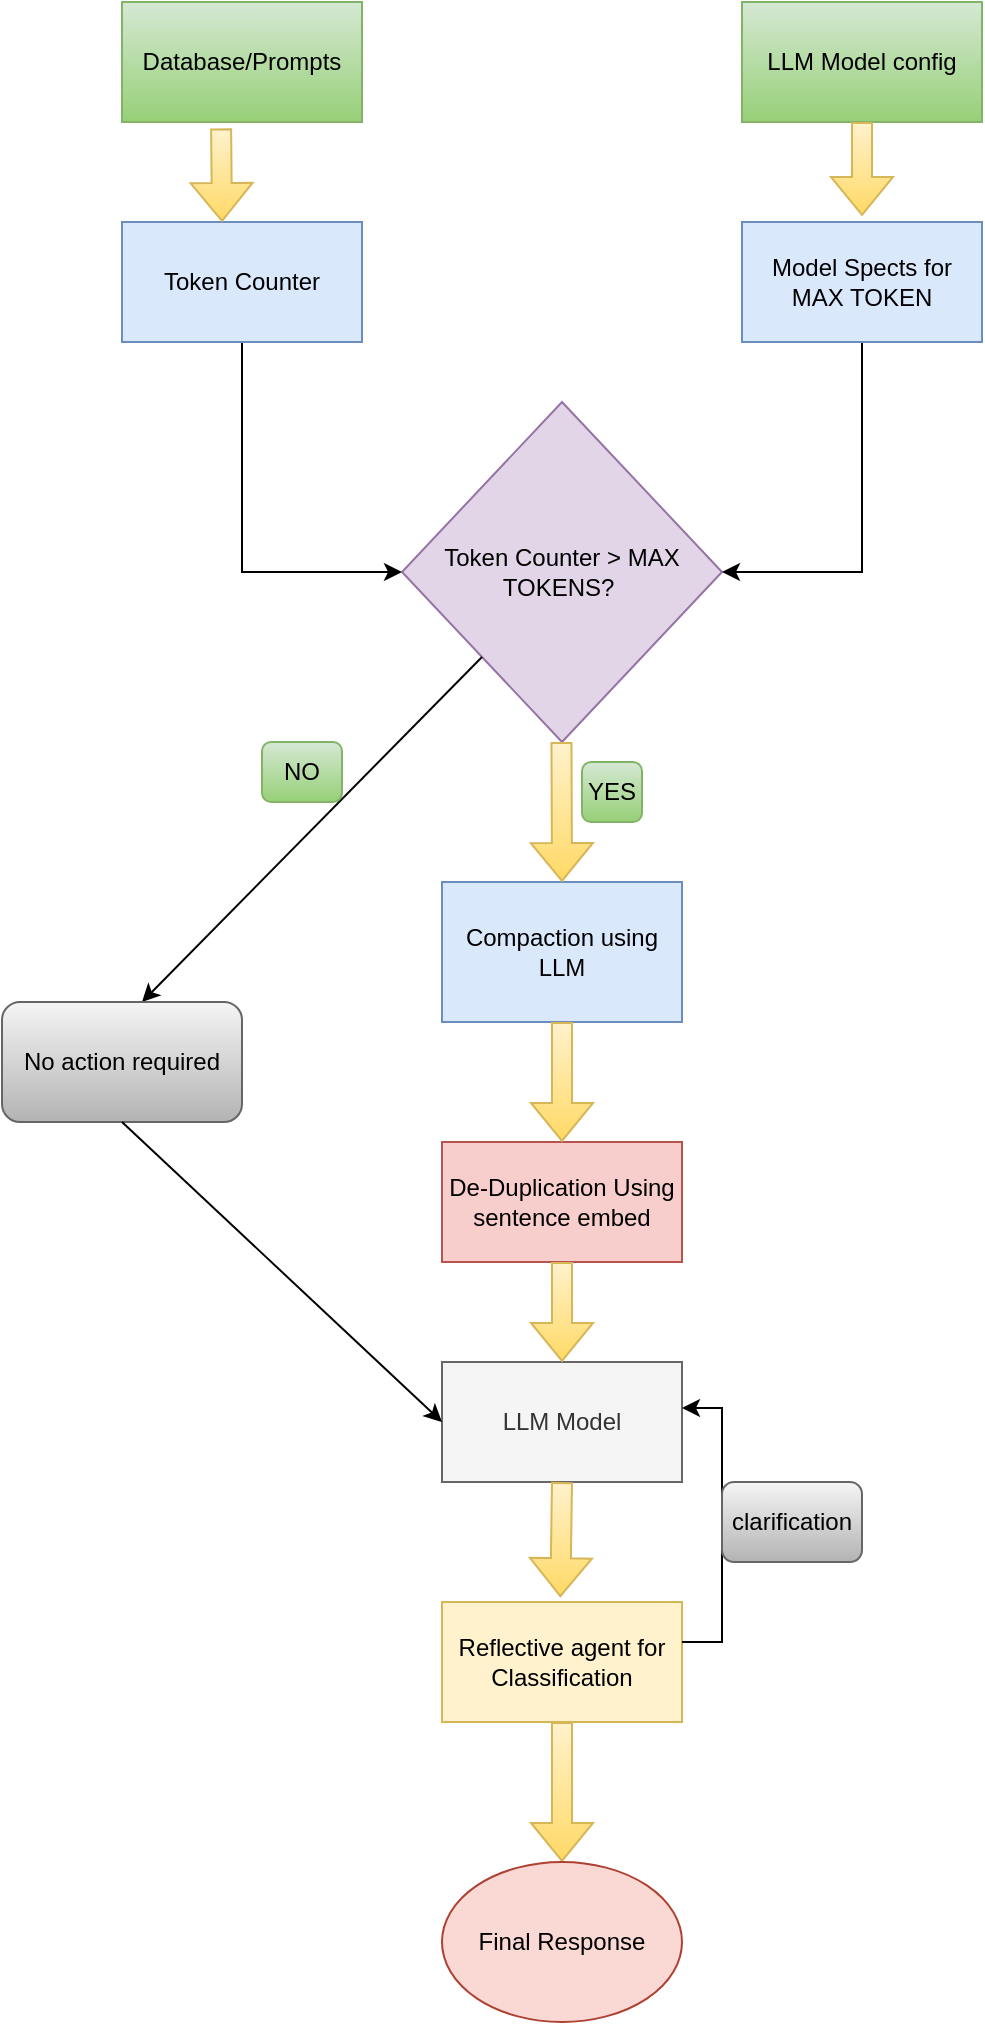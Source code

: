 <mxfile version="28.0.4">
  <diagram name="Page-1" id="SuKzWDR_CGbWs1CFxJfN">
    <mxGraphModel dx="925" dy="626" grid="1" gridSize="10" guides="1" tooltips="1" connect="1" arrows="1" fold="1" page="1" pageScale="1" pageWidth="827" pageHeight="1169" math="0" shadow="0">
      <root>
        <mxCell id="0" />
        <mxCell id="1" parent="0" />
        <mxCell id="Qq9tggKv9AlEWRZSAi5j-1" value="Database/Prompts" style="rounded=0;whiteSpace=wrap;html=1;fillColor=#d5e8d4;strokeColor=#82b366;gradientColor=#97d077;" vertex="1" parent="1">
          <mxGeometry x="120" y="100" width="120" height="60" as="geometry" />
        </mxCell>
        <mxCell id="Qq9tggKv9AlEWRZSAi5j-3" value="Compaction using LLM" style="rounded=0;whiteSpace=wrap;html=1;fillColor=#dae8fc;strokeColor=#6c8ebf;" vertex="1" parent="1">
          <mxGeometry x="280" y="540" width="120" height="70" as="geometry" />
        </mxCell>
        <mxCell id="Qq9tggKv9AlEWRZSAi5j-5" value="Token Counter &amp;gt; MAX TOKENS?&amp;nbsp;" style="rhombus;whiteSpace=wrap;html=1;fillColor=#e1d5e7;strokeColor=#9673a6;" vertex="1" parent="1">
          <mxGeometry x="260" y="300" width="160" height="170" as="geometry" />
        </mxCell>
        <mxCell id="Qq9tggKv9AlEWRZSAi5j-6" value="LLM Model config" style="rounded=0;whiteSpace=wrap;html=1;fillColor=#d5e8d4;strokeColor=#82b366;gradientColor=#97d077;" vertex="1" parent="1">
          <mxGeometry x="430" y="100" width="120" height="60" as="geometry" />
        </mxCell>
        <mxCell id="Qq9tggKv9AlEWRZSAi5j-16" value="" style="edgeStyle=orthogonalEdgeStyle;rounded=0;orthogonalLoop=1;jettySize=auto;html=1;entryX=0;entryY=0.5;entryDx=0;entryDy=0;exitX=0.5;exitY=1;exitDx=0;exitDy=0;" edge="1" parent="1" source="Qq9tggKv9AlEWRZSAi5j-7" target="Qq9tggKv9AlEWRZSAi5j-5">
          <mxGeometry relative="1" as="geometry">
            <mxPoint x="180" y="380" as="targetPoint" />
          </mxGeometry>
        </mxCell>
        <mxCell id="Qq9tggKv9AlEWRZSAi5j-7" value="Token Counter" style="rounded=0;whiteSpace=wrap;html=1;fillColor=#dae8fc;strokeColor=#6c8ebf;" vertex="1" parent="1">
          <mxGeometry x="120" y="210" width="120" height="60" as="geometry" />
        </mxCell>
        <mxCell id="Qq9tggKv9AlEWRZSAi5j-22" value="" style="edgeStyle=orthogonalEdgeStyle;rounded=0;orthogonalLoop=1;jettySize=auto;html=1;entryX=1;entryY=0.5;entryDx=0;entryDy=0;exitX=0.5;exitY=1;exitDx=0;exitDy=0;" edge="1" parent="1" source="Qq9tggKv9AlEWRZSAi5j-8" target="Qq9tggKv9AlEWRZSAi5j-5">
          <mxGeometry relative="1" as="geometry">
            <mxPoint x="490" y="380" as="targetPoint" />
          </mxGeometry>
        </mxCell>
        <mxCell id="Qq9tggKv9AlEWRZSAi5j-8" value="Model Spects for MAX TOKEN" style="rounded=0;whiteSpace=wrap;html=1;fillColor=#dae8fc;strokeColor=#6c8ebf;" vertex="1" parent="1">
          <mxGeometry x="430" y="210" width="120" height="60" as="geometry" />
        </mxCell>
        <mxCell id="Qq9tggKv9AlEWRZSAi5j-12" value="YES" style="rounded=1;whiteSpace=wrap;html=1;fillColor=#d5e8d4;gradientColor=#97d077;strokeColor=#82b366;" vertex="1" parent="1">
          <mxGeometry x="350" y="480" width="30" height="30" as="geometry" />
        </mxCell>
        <mxCell id="Qq9tggKv9AlEWRZSAi5j-13" value="De-Duplication Using sentence embed" style="rounded=0;whiteSpace=wrap;html=1;fillColor=#f8cecc;strokeColor=#b85450;" vertex="1" parent="1">
          <mxGeometry x="280" y="670" width="120" height="60" as="geometry" />
        </mxCell>
        <mxCell id="Qq9tggKv9AlEWRZSAi5j-23" value="LLM Model" style="rounded=0;whiteSpace=wrap;html=1;fillColor=#f5f5f5;fontColor=#333333;strokeColor=#666666;" vertex="1" parent="1">
          <mxGeometry x="280" y="780" width="120" height="60" as="geometry" />
        </mxCell>
        <mxCell id="Qq9tggKv9AlEWRZSAi5j-25" value="Reflective agent for Classification" style="rounded=0;whiteSpace=wrap;html=1;fillColor=#fff2cc;strokeColor=#d6b656;" vertex="1" parent="1">
          <mxGeometry x="280" y="900" width="120" height="60" as="geometry" />
        </mxCell>
        <mxCell id="Qq9tggKv9AlEWRZSAi5j-26" style="edgeStyle=orthogonalEdgeStyle;rounded=0;orthogonalLoop=1;jettySize=auto;html=1;entryX=1;entryY=0.383;entryDx=0;entryDy=0;entryPerimeter=0;" edge="1" parent="1" source="Qq9tggKv9AlEWRZSAi5j-25" target="Qq9tggKv9AlEWRZSAi5j-23">
          <mxGeometry relative="1" as="geometry">
            <Array as="points">
              <mxPoint x="420" y="920" />
              <mxPoint x="420" y="803" />
            </Array>
          </mxGeometry>
        </mxCell>
        <mxCell id="Qq9tggKv9AlEWRZSAi5j-29" value="clarification" style="rounded=1;whiteSpace=wrap;html=1;fillColor=#f5f5f5;gradientColor=#b3b3b3;strokeColor=#666666;" vertex="1" parent="1">
          <mxGeometry x="420" y="840" width="70" height="40" as="geometry" />
        </mxCell>
        <mxCell id="Qq9tggKv9AlEWRZSAi5j-30" value="" style="shape=flexArrow;endArrow=classic;html=1;rounded=0;exitX=0.5;exitY=1;exitDx=0;exitDy=0;fillColor=#fff2cc;gradientColor=#ffd966;strokeColor=#d6b656;" edge="1" parent="1" source="Qq9tggKv9AlEWRZSAi5j-25">
          <mxGeometry width="50" height="50" relative="1" as="geometry">
            <mxPoint x="350" y="980" as="sourcePoint" />
            <mxPoint x="340" y="1030" as="targetPoint" />
          </mxGeometry>
        </mxCell>
        <mxCell id="Qq9tggKv9AlEWRZSAi5j-31" value="Final Response" style="ellipse;whiteSpace=wrap;html=1;fillColor=#fad9d5;strokeColor=#ae4132;" vertex="1" parent="1">
          <mxGeometry x="280" y="1030" width="120" height="80" as="geometry" />
        </mxCell>
        <mxCell id="Qq9tggKv9AlEWRZSAi5j-33" value="" style="shape=flexArrow;endArrow=classic;html=1;rounded=0;exitX=0.5;exitY=1;exitDx=0;exitDy=0;entryX=0.493;entryY=-0.04;entryDx=0;entryDy=0;entryPerimeter=0;fillColor=#fff2cc;gradientColor=#ffd966;strokeColor=#d6b656;" edge="1" parent="1" target="Qq9tggKv9AlEWRZSAi5j-25">
          <mxGeometry width="50" height="50" relative="1" as="geometry">
            <mxPoint x="340" y="840" as="sourcePoint" />
            <mxPoint x="340" y="890" as="targetPoint" />
          </mxGeometry>
        </mxCell>
        <mxCell id="Qq9tggKv9AlEWRZSAi5j-34" value="" style="shape=flexArrow;endArrow=classic;html=1;rounded=0;exitX=0.5;exitY=1;exitDx=0;exitDy=0;fillColor=#fff2cc;gradientColor=#ffd966;strokeColor=#d6b656;" edge="1" parent="1" source="Qq9tggKv9AlEWRZSAi5j-13">
          <mxGeometry width="50" height="50" relative="1" as="geometry">
            <mxPoint x="340" y="750" as="sourcePoint" />
            <mxPoint x="340" y="780" as="targetPoint" />
          </mxGeometry>
        </mxCell>
        <mxCell id="Qq9tggKv9AlEWRZSAi5j-35" value="" style="shape=flexArrow;endArrow=classic;html=1;rounded=0;exitX=0.5;exitY=1;exitDx=0;exitDy=0;fillColor=#fff2cc;gradientColor=#ffd966;strokeColor=#d6b656;" edge="1" parent="1" source="Qq9tggKv9AlEWRZSAi5j-3">
          <mxGeometry width="50" height="50" relative="1" as="geometry">
            <mxPoint x="340" y="630" as="sourcePoint" />
            <mxPoint x="340" y="670" as="targetPoint" />
          </mxGeometry>
        </mxCell>
        <mxCell id="Qq9tggKv9AlEWRZSAi5j-36" value="" style="shape=flexArrow;endArrow=classic;html=1;rounded=0;exitX=0.5;exitY=1;exitDx=0;exitDy=0;fillColor=#fff2cc;gradientColor=#ffd966;strokeColor=#d6b656;" edge="1" parent="1">
          <mxGeometry width="50" height="50" relative="1" as="geometry">
            <mxPoint x="339.74" y="470" as="sourcePoint" />
            <mxPoint x="340" y="540" as="targetPoint" />
          </mxGeometry>
        </mxCell>
        <mxCell id="Qq9tggKv9AlEWRZSAi5j-37" value="" style="shape=flexArrow;endArrow=classic;html=1;rounded=0;exitX=0.413;exitY=1.053;exitDx=0;exitDy=0;exitPerimeter=0;fillColor=#fff2cc;strokeColor=#d6b656;gradientColor=#ffd966;" edge="1" parent="1" source="Qq9tggKv9AlEWRZSAi5j-1">
          <mxGeometry width="50" height="50" relative="1" as="geometry">
            <mxPoint x="170" y="180" as="sourcePoint" />
            <mxPoint x="170" y="210" as="targetPoint" />
          </mxGeometry>
        </mxCell>
        <mxCell id="Qq9tggKv9AlEWRZSAi5j-52" value="" style="endArrow=classic;html=1;rounded=0;exitX=0;exitY=1;exitDx=0;exitDy=0;" edge="1" parent="1" source="Qq9tggKv9AlEWRZSAi5j-5">
          <mxGeometry width="50" height="50" relative="1" as="geometry">
            <mxPoint x="230" y="500" as="sourcePoint" />
            <mxPoint x="130" y="600" as="targetPoint" />
          </mxGeometry>
        </mxCell>
        <mxCell id="Qq9tggKv9AlEWRZSAi5j-53" value="No action required" style="rounded=1;whiteSpace=wrap;html=1;fillColor=#f5f5f5;strokeColor=#666666;gradientColor=#b3b3b3;" vertex="1" parent="1">
          <mxGeometry x="60" y="600" width="120" height="60" as="geometry" />
        </mxCell>
        <mxCell id="Qq9tggKv9AlEWRZSAi5j-54" value="NO" style="rounded=1;whiteSpace=wrap;html=1;fillColor=#d5e8d4;gradientColor=#97d077;strokeColor=#82b366;" vertex="1" parent="1">
          <mxGeometry x="190" y="470" width="40" height="30" as="geometry" />
        </mxCell>
        <mxCell id="Qq9tggKv9AlEWRZSAi5j-56" value="" style="endArrow=classic;html=1;rounded=0;exitX=0.5;exitY=1;exitDx=0;exitDy=0;entryX=0;entryY=0.5;entryDx=0;entryDy=0;" edge="1" parent="1" source="Qq9tggKv9AlEWRZSAi5j-53" target="Qq9tggKv9AlEWRZSAi5j-23">
          <mxGeometry width="50" height="50" relative="1" as="geometry">
            <mxPoint x="155" y="830" as="sourcePoint" />
            <mxPoint x="205" y="780" as="targetPoint" />
          </mxGeometry>
        </mxCell>
        <mxCell id="Qq9tggKv9AlEWRZSAi5j-60" value="" style="shape=flexArrow;endArrow=classic;html=1;rounded=0;exitX=0.413;exitY=1.053;exitDx=0;exitDy=0;exitPerimeter=0;fillColor=#fff2cc;gradientColor=#ffd966;strokeColor=#d6b656;" edge="1" parent="1">
          <mxGeometry width="50" height="50" relative="1" as="geometry">
            <mxPoint x="490" y="160" as="sourcePoint" />
            <mxPoint x="490" y="207" as="targetPoint" />
          </mxGeometry>
        </mxCell>
      </root>
    </mxGraphModel>
  </diagram>
</mxfile>
